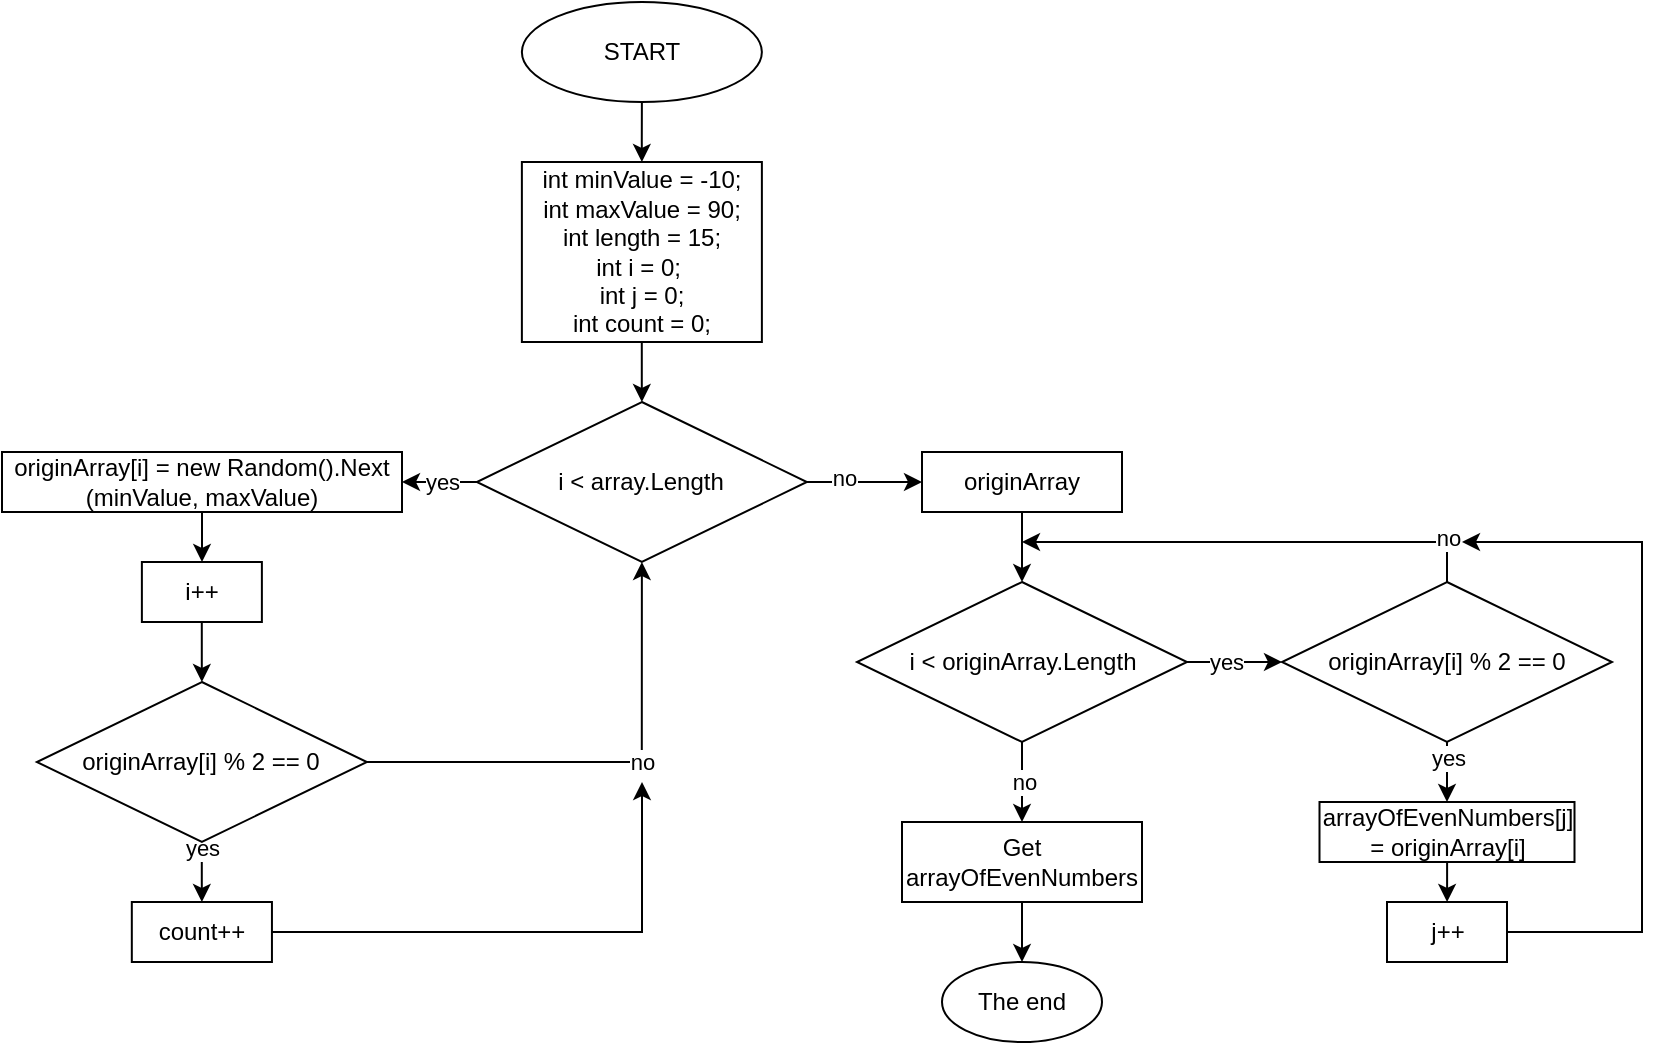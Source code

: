 <mxfile>
    <diagram id="-j5t36XuXmeZ3xaf1_tX" name="Страница 1">
        <mxGraphModel dx="900" dy="496" grid="1" gridSize="10" guides="1" tooltips="1" connect="1" arrows="1" fold="1" page="1" pageScale="1" pageWidth="827" pageHeight="1169" math="0" shadow="0">
            <root>
                <mxCell id="0"/>
                <mxCell id="1" parent="0"/>
                <mxCell id="11" style="edgeStyle=orthogonalEdgeStyle;rounded=0;orthogonalLoop=1;jettySize=auto;html=1;" edge="1" parent="1" source="12">
                    <mxGeometry relative="1" as="geometry">
                        <mxPoint x="349.94" y="120" as="targetPoint"/>
                    </mxGeometry>
                </mxCell>
                <mxCell id="12" value="START" style="ellipse;whiteSpace=wrap;html=1;" vertex="1" parent="1">
                    <mxGeometry x="289.94" y="40" width="120" height="50" as="geometry"/>
                </mxCell>
                <mxCell id="13" style="edgeStyle=orthogonalEdgeStyle;rounded=0;orthogonalLoop=1;jettySize=auto;html=1;" edge="1" parent="1" source="14">
                    <mxGeometry relative="1" as="geometry">
                        <mxPoint x="349.94" y="240.0" as="targetPoint"/>
                    </mxGeometry>
                </mxCell>
                <mxCell id="14" value="int minValue = -10;&lt;br&gt;int maxValue = 90;&lt;br&gt;int length = 15;&lt;br&gt;int i = 0;&amp;nbsp;&lt;br&gt;int j = 0;&lt;br&gt;int count = 0;" style="rounded=0;whiteSpace=wrap;html=1;" vertex="1" parent="1">
                    <mxGeometry x="289.94" y="120" width="120" height="90" as="geometry"/>
                </mxCell>
                <mxCell id="15" style="edgeStyle=orthogonalEdgeStyle;rounded=0;orthogonalLoop=1;jettySize=auto;html=1;" edge="1" parent="1" source="19">
                    <mxGeometry relative="1" as="geometry">
                        <mxPoint x="490.0" y="280" as="targetPoint"/>
                    </mxGeometry>
                </mxCell>
                <mxCell id="16" value="no" style="edgeLabel;html=1;align=center;verticalAlign=middle;resizable=0;points=[];" vertex="1" connectable="0" parent="15">
                    <mxGeometry x="-0.355" y="2" relative="1" as="geometry">
                        <mxPoint as="offset"/>
                    </mxGeometry>
                </mxCell>
                <mxCell id="17" style="edgeStyle=orthogonalEdgeStyle;rounded=0;orthogonalLoop=1;jettySize=auto;html=1;entryX=1;entryY=0.5;entryDx=0;entryDy=0;" edge="1" parent="1" source="19" target="21">
                    <mxGeometry relative="1" as="geometry">
                        <mxPoint x="210" y="280" as="targetPoint"/>
                    </mxGeometry>
                </mxCell>
                <mxCell id="18" value="yes" style="edgeLabel;html=1;align=center;verticalAlign=middle;resizable=0;points=[];" vertex="1" connectable="0" parent="17">
                    <mxGeometry x="-0.678" y="2" relative="1" as="geometry">
                        <mxPoint x="-11" y="-2" as="offset"/>
                    </mxGeometry>
                </mxCell>
                <mxCell id="19" value="i &amp;lt; array.Length" style="rhombus;whiteSpace=wrap;html=1;" vertex="1" parent="1">
                    <mxGeometry x="267.44" y="240" width="165" height="80" as="geometry"/>
                </mxCell>
                <mxCell id="20" style="edgeStyle=orthogonalEdgeStyle;rounded=0;orthogonalLoop=1;jettySize=auto;html=1;" edge="1" parent="1" source="21">
                    <mxGeometry relative="1" as="geometry">
                        <mxPoint x="130" y="320" as="targetPoint"/>
                    </mxGeometry>
                </mxCell>
                <mxCell id="21" value="originArray[i] = new Random().Next&lt;br&gt;(minValue, maxValue)" style="rounded=0;whiteSpace=wrap;html=1;" vertex="1" parent="1">
                    <mxGeometry x="30" y="265" width="200" height="30" as="geometry"/>
                </mxCell>
                <mxCell id="22" style="edgeStyle=orthogonalEdgeStyle;rounded=0;orthogonalLoop=1;jettySize=auto;html=1;" edge="1" parent="1" source="23">
                    <mxGeometry relative="1" as="geometry">
                        <mxPoint x="129.94" y="380" as="targetPoint"/>
                    </mxGeometry>
                </mxCell>
                <mxCell id="23" value="i++" style="rounded=0;whiteSpace=wrap;html=1;" vertex="1" parent="1">
                    <mxGeometry x="99.94" y="320" width="60" height="30" as="geometry"/>
                </mxCell>
                <mxCell id="24" style="edgeStyle=orthogonalEdgeStyle;rounded=0;orthogonalLoop=1;jettySize=auto;html=1;entryX=0.5;entryY=1;entryDx=0;entryDy=0;" edge="1" parent="1" source="28" target="19">
                    <mxGeometry relative="1" as="geometry">
                        <mxPoint x="350" y="420" as="targetPoint"/>
                        <Array as="points">
                            <mxPoint x="350" y="420"/>
                        </Array>
                    </mxGeometry>
                </mxCell>
                <mxCell id="25" value="no" style="edgeLabel;html=1;align=center;verticalAlign=middle;resizable=0;points=[];" vertex="1" connectable="0" parent="24">
                    <mxGeometry x="-0.236" relative="1" as="geometry">
                        <mxPoint x="47" as="offset"/>
                    </mxGeometry>
                </mxCell>
                <mxCell id="26" style="edgeStyle=orthogonalEdgeStyle;rounded=0;orthogonalLoop=1;jettySize=auto;html=1;" edge="1" parent="1" source="28">
                    <mxGeometry relative="1" as="geometry">
                        <mxPoint x="129.94" y="490" as="targetPoint"/>
                    </mxGeometry>
                </mxCell>
                <mxCell id="27" value="yes" style="edgeLabel;html=1;align=center;verticalAlign=middle;resizable=0;points=[];" vertex="1" connectable="0" parent="26">
                    <mxGeometry x="-0.79" relative="1" as="geometry">
                        <mxPoint as="offset"/>
                    </mxGeometry>
                </mxCell>
                <mxCell id="28" value="originArray[i] % 2 == 0" style="rhombus;whiteSpace=wrap;html=1;" vertex="1" parent="1">
                    <mxGeometry x="47.44" y="380" width="165" height="80" as="geometry"/>
                </mxCell>
                <mxCell id="29" style="edgeStyle=orthogonalEdgeStyle;rounded=0;orthogonalLoop=1;jettySize=auto;html=1;" edge="1" parent="1" source="30">
                    <mxGeometry relative="1" as="geometry">
                        <mxPoint x="350.0" y="430" as="targetPoint"/>
                        <Array as="points">
                            <mxPoint x="350" y="505"/>
                        </Array>
                    </mxGeometry>
                </mxCell>
                <mxCell id="30" value="count++" style="rounded=0;whiteSpace=wrap;html=1;" vertex="1" parent="1">
                    <mxGeometry x="94.91" y="490" width="70.06" height="30" as="geometry"/>
                </mxCell>
                <mxCell id="31" style="edgeStyle=orthogonalEdgeStyle;rounded=0;orthogonalLoop=1;jettySize=auto;html=1;" edge="1" parent="1" source="32">
                    <mxGeometry relative="1" as="geometry">
                        <mxPoint x="540.0" y="330" as="targetPoint"/>
                    </mxGeometry>
                </mxCell>
                <mxCell id="32" value="originArray" style="rounded=0;whiteSpace=wrap;html=1;" vertex="1" parent="1">
                    <mxGeometry x="490" y="265" width="100" height="30" as="geometry"/>
                </mxCell>
                <mxCell id="33" style="edgeStyle=orthogonalEdgeStyle;rounded=0;orthogonalLoop=1;jettySize=auto;html=1;" edge="1" parent="1" source="37">
                    <mxGeometry relative="1" as="geometry">
                        <mxPoint x="540.0" y="450" as="targetPoint"/>
                    </mxGeometry>
                </mxCell>
                <mxCell id="34" value="no" style="edgeLabel;html=1;align=center;verticalAlign=middle;resizable=0;points=[];" vertex="1" connectable="0" parent="33">
                    <mxGeometry x="0.2" y="2" relative="1" as="geometry">
                        <mxPoint x="-2" y="-4" as="offset"/>
                    </mxGeometry>
                </mxCell>
                <mxCell id="35" style="edgeStyle=orthogonalEdgeStyle;rounded=0;orthogonalLoop=1;jettySize=auto;html=1;" edge="1" parent="1" source="37">
                    <mxGeometry relative="1" as="geometry">
                        <mxPoint x="670.0" y="370" as="targetPoint"/>
                    </mxGeometry>
                </mxCell>
                <mxCell id="36" value="yes" style="edgeLabel;html=1;align=center;verticalAlign=middle;resizable=0;points=[];" vertex="1" connectable="0" parent="35">
                    <mxGeometry x="-0.187" relative="1" as="geometry">
                        <mxPoint as="offset"/>
                    </mxGeometry>
                </mxCell>
                <mxCell id="37" value="i &amp;lt; originArray.Length" style="rhombus;whiteSpace=wrap;html=1;" vertex="1" parent="1">
                    <mxGeometry x="457.5" y="330" width="165" height="80" as="geometry"/>
                </mxCell>
                <mxCell id="38" style="edgeStyle=orthogonalEdgeStyle;rounded=0;orthogonalLoop=1;jettySize=auto;html=1;" edge="1" parent="1" source="42">
                    <mxGeometry relative="1" as="geometry">
                        <mxPoint x="540.0" y="310" as="targetPoint"/>
                        <Array as="points">
                            <mxPoint x="753" y="310"/>
                        </Array>
                    </mxGeometry>
                </mxCell>
                <mxCell id="39" value="no" style="edgeLabel;html=1;align=center;verticalAlign=middle;resizable=0;points=[];" vertex="1" connectable="0" parent="38">
                    <mxGeometry x="-0.828" y="-2" relative="1" as="geometry">
                        <mxPoint as="offset"/>
                    </mxGeometry>
                </mxCell>
                <mxCell id="40" style="edgeStyle=orthogonalEdgeStyle;rounded=0;orthogonalLoop=1;jettySize=auto;html=1;" edge="1" parent="1" source="42">
                    <mxGeometry relative="1" as="geometry">
                        <mxPoint x="752.5" y="440" as="targetPoint"/>
                    </mxGeometry>
                </mxCell>
                <mxCell id="41" value="yes" style="edgeLabel;html=1;align=center;verticalAlign=middle;resizable=0;points=[];" vertex="1" connectable="0" parent="40">
                    <mxGeometry x="-0.8" y="-1" relative="1" as="geometry">
                        <mxPoint x="1" y="5" as="offset"/>
                    </mxGeometry>
                </mxCell>
                <mxCell id="42" value="originArray[i] % 2 == 0" style="rhombus;whiteSpace=wrap;html=1;" vertex="1" parent="1">
                    <mxGeometry x="670" y="330" width="165" height="80" as="geometry"/>
                </mxCell>
                <mxCell id="43" style="edgeStyle=orthogonalEdgeStyle;rounded=0;orthogonalLoop=1;jettySize=auto;html=1;" edge="1" parent="1" source="44">
                    <mxGeometry relative="1" as="geometry">
                        <mxPoint x="540.0" y="520" as="targetPoint"/>
                    </mxGeometry>
                </mxCell>
                <mxCell id="44" value="Get arrayOfEvenNumbers" style="rounded=0;whiteSpace=wrap;html=1;" vertex="1" parent="1">
                    <mxGeometry x="480" y="450" width="120" height="40" as="geometry"/>
                </mxCell>
                <mxCell id="45" value="The end" style="ellipse;whiteSpace=wrap;html=1;" vertex="1" parent="1">
                    <mxGeometry x="500" y="520" width="80" height="40" as="geometry"/>
                </mxCell>
                <mxCell id="46" style="edgeStyle=orthogonalEdgeStyle;rounded=0;orthogonalLoop=1;jettySize=auto;html=1;" edge="1" parent="1" source="47">
                    <mxGeometry relative="1" as="geometry">
                        <mxPoint x="752.5" y="490" as="targetPoint"/>
                    </mxGeometry>
                </mxCell>
                <mxCell id="47" value="arrayOfEvenNumbers[j] = originArray[i]" style="rounded=0;whiteSpace=wrap;html=1;" vertex="1" parent="1">
                    <mxGeometry x="688.75" y="440" width="127.5" height="30" as="geometry"/>
                </mxCell>
                <mxCell id="48" style="edgeStyle=orthogonalEdgeStyle;rounded=0;orthogonalLoop=1;jettySize=auto;html=1;" edge="1" parent="1" source="49">
                    <mxGeometry relative="1" as="geometry">
                        <mxPoint x="760.0" y="310" as="targetPoint"/>
                        <Array as="points">
                            <mxPoint x="850" y="505"/>
                            <mxPoint x="850" y="310"/>
                        </Array>
                    </mxGeometry>
                </mxCell>
                <mxCell id="49" value="j++" style="rounded=0;whiteSpace=wrap;html=1;" vertex="1" parent="1">
                    <mxGeometry x="722.5" y="490" width="60" height="30" as="geometry"/>
                </mxCell>
            </root>
        </mxGraphModel>
    </diagram>
</mxfile>